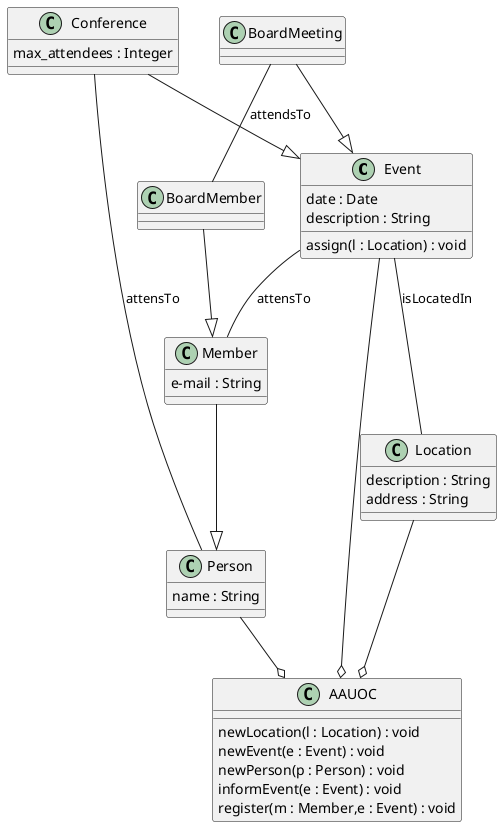 @startuml

class Event{
 date : Date
 description : String
 assign(l : Location) : void
}
class Conference{
 max_attendees : Integer
}
class BoardMeeting{
}
class Member{
 e-mail : String
}
class BoardMember{
}
class Location{
description : String
address : String
}
class Person{
name : String
}
class AAUOC{
newLocation(l : Location) : void
 newEvent(e : Event) : void
 newPerson(p : Person) : void
 informEvent(e : Event) : void
 register(m : Member,e : Event) : void
}

Conference -- Person : attensTo
Conference --^Event
BoardMeeting --^Event
BoardMeeting -- BoardMember : attendsTo
BoardMember --^ Member
Event -- Location : isLocatedIn
Event -- Member : attensTo
Member --^ Person
Person --o AAUOC
Location --o AAUOC
Event --o AAUOC
@enduml